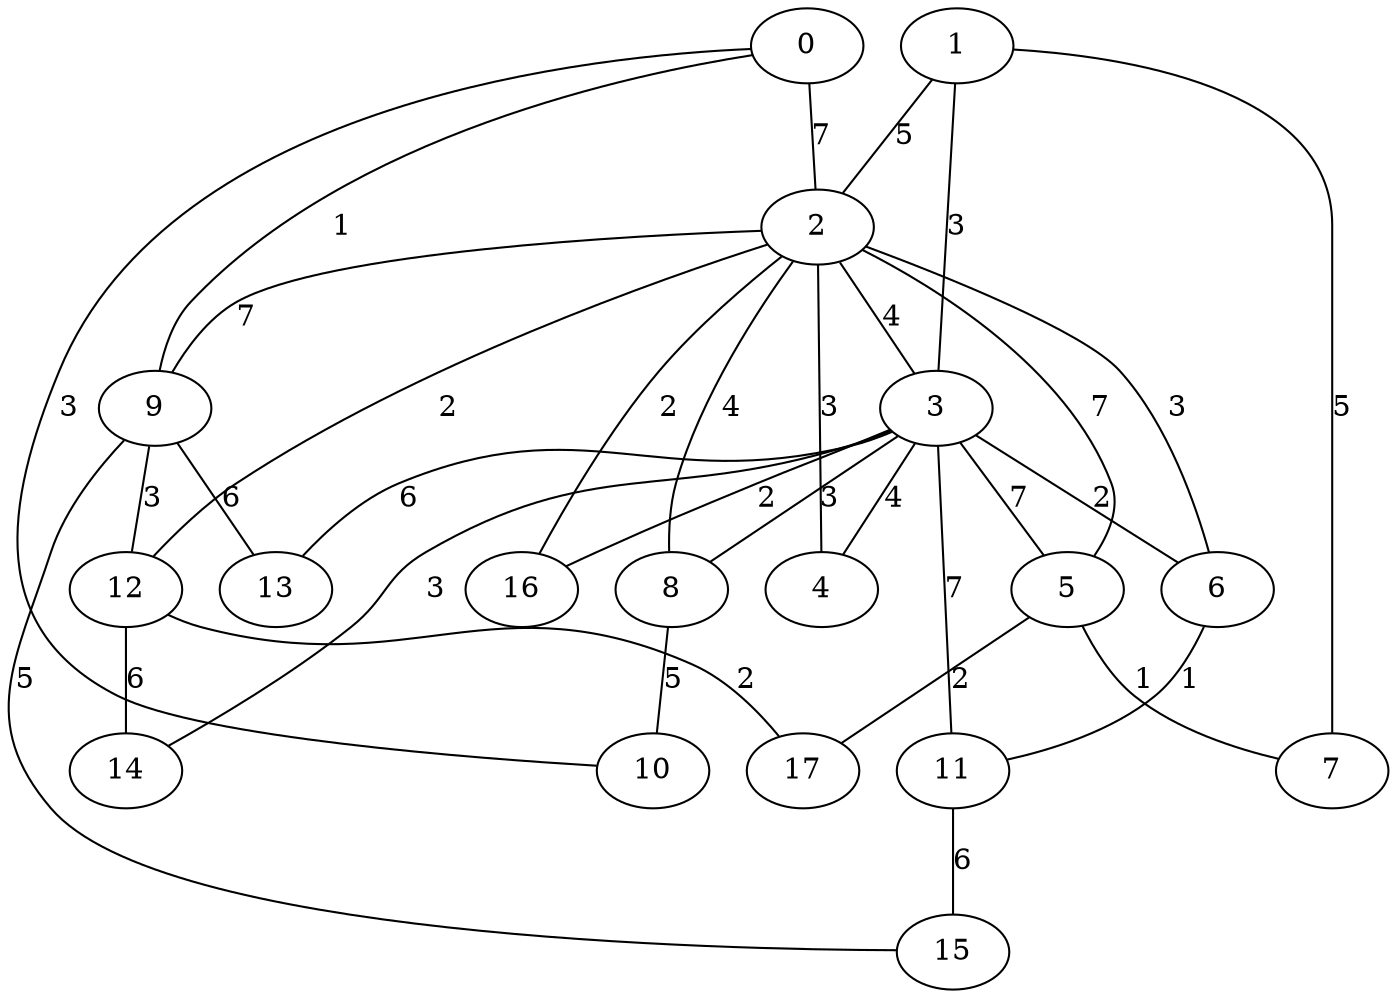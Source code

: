 graph g {
  0 [ habit = 1, size = 441, x = 2, y = 6 ]
  1 [ habit = 1, size = 228, x = 9, y = 7 ]
  2 [ habit = 2, size = 415, x = 6, y = 5 ]
  3 [ habit = 9, size = 492, x = 7, y = 5 ]
  4 [ base = 1, habit = 10, size = 101, x = 5, y = 3 ]
  5 [ habit = 2, size = 277, x = 8, y = 9 ]
  6 [ habit = 1, size = 252, x = 7, y = 3 ]
  7 [ habit = 7, size = 155, x = 10, y = 9 ]
  8 [ habit = 2, size = 475, x = 4, y = 6 ]
  9 [ habit = 3, size = 108, x = 3, y = 5 ]
  10 [ habit = 5, size = 435, x = 1, y = 8 ]
  11 [ habit = 2, size = 168, x = 6, y = 1 ]
  12 [ habit = 4, size = 74, x = 6, y = 7 ]
  13 [ habit = 7, size = 101, x = 4, y = 8 ]
  14 [ habit = 7, size = 62, x = 9, y = 5 ]
  15 [ habit = 4, size = 406, x = 3, y = 2 ]
  16 [ habit = 4, size = 146, x = 8, y = 4 ]
  17 [ base = 2, habit = 7, size = 130, x = 6, y = 10 ]

  0 -- 9 [ label = 1, weight = 1 ]
  0 -- 2 [ label = 7, weight = 7 ]
  0 -- 10 [ label = 3, weight = 3 ]
  1 -- 2 [ label = 5, weight = 5 ]
  1 -- 3 [ label = 3, weight = 3 ]
  1 -- 7 [ label = 5, weight = 5 ]
  2 -- 9 [ label = 7, weight = 7 ]
  2 -- 12 [ label = 2, weight = 2 ]
  2 -- 3 [ label = 4, weight = 4 ]
  2 -- 4 [ label = 3, weight = 3 ]
  2 -- 5 [ label = 7, weight = 7 ]
  2 -- 6 [ label = 3, weight = 3 ]
  2 -- 8 [ label = 4, weight = 4 ]
  2 -- 16 [ label = 2, weight = 2 ]
  3 -- 11 [ label = 7, weight = 7 ]
  3 -- 14 [ label = 3, weight = 3 ]
  3 -- 16 [ label = 2, weight = 2 ]
  3 -- 8 [ label = 3, weight = 3 ]
  3 -- 6 [ label = 2, weight = 2 ]
  3 -- 5 [ label = 7, weight = 7 ]
  3 -- 4 [ label = 4, weight = 4 ]
  3 -- 13 [ label = 6, weight = 6 ]
  5 -- 17 [ label = 2, weight = 2 ]
  5 -- 7 [ label = 1, weight = 1 ]
  6 -- 11 [ label = 1, weight = 1 ]
  8 -- 10 [ label = 5, weight = 5 ]
  9 -- 13 [ label = 6, weight = 6 ]
  9 -- 12 [ label = 3, weight = 3 ]
  9 -- 15 [ label = 5, weight = 5 ]
  11 -- 15 [ label = 6, weight = 6 ]
  12 -- 14 [ label = 6, weight = 6 ]
  12 -- 17 [ label = 2, weight = 2 ]
}
